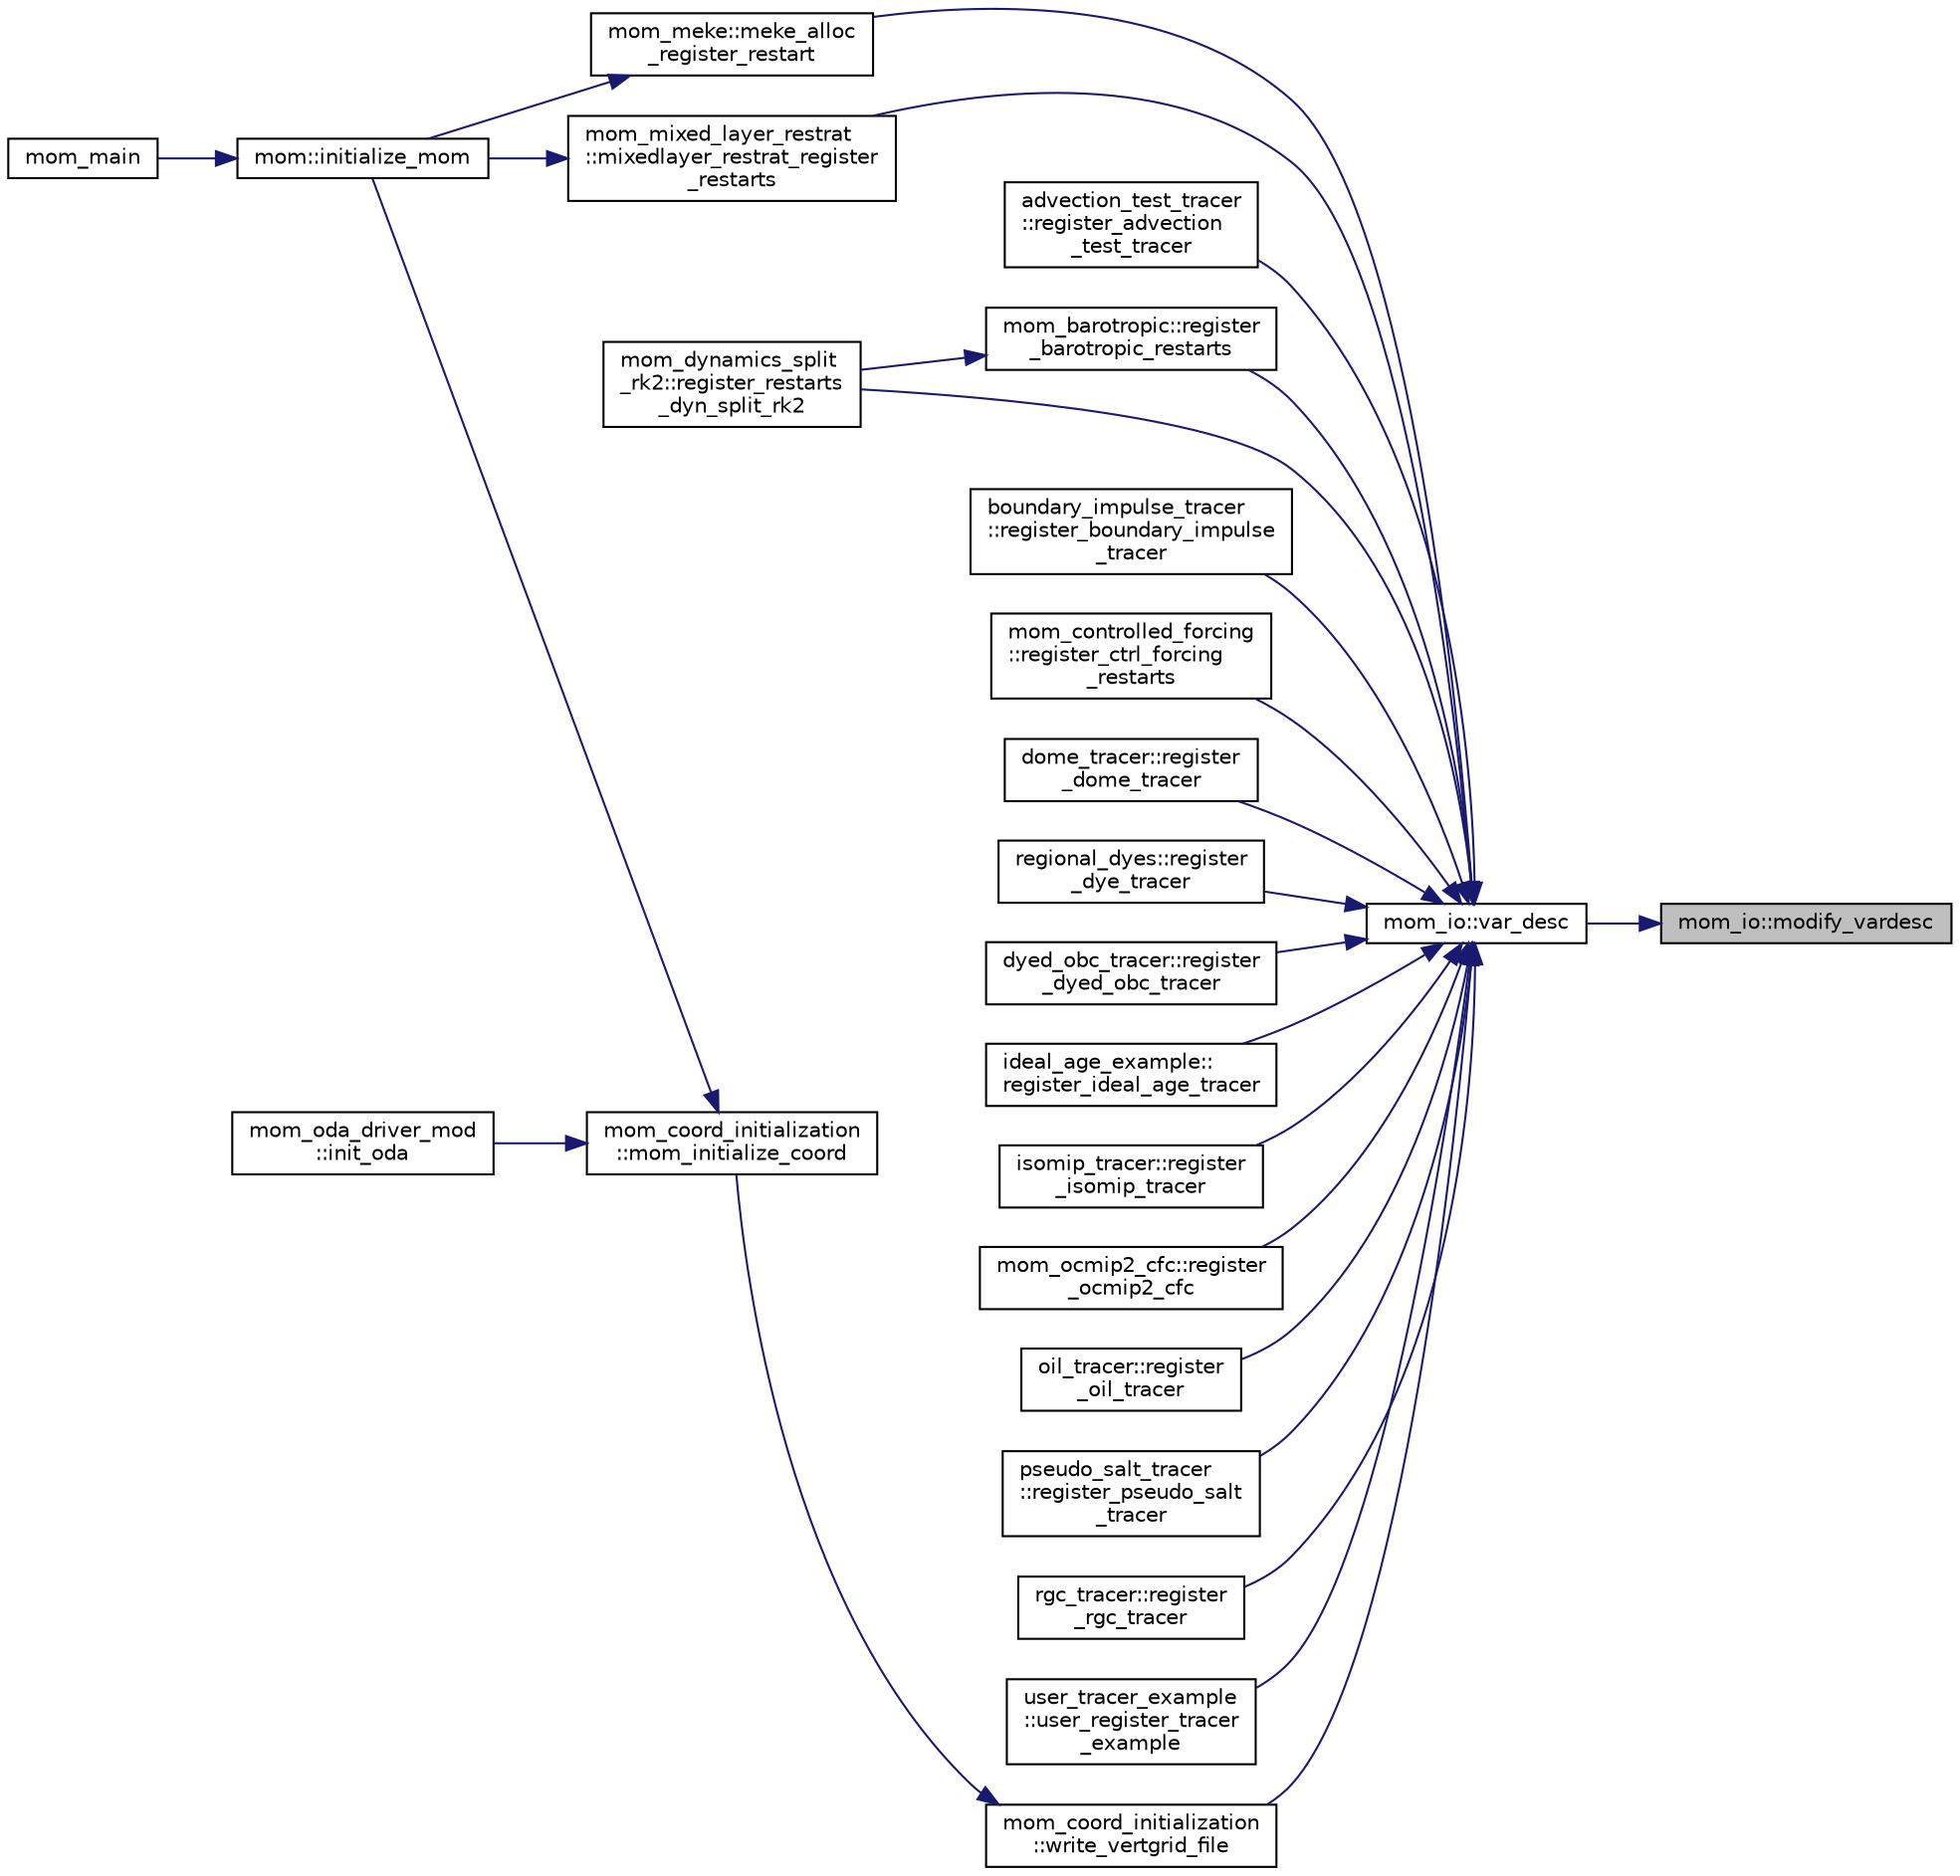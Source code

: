 digraph "mom_io::modify_vardesc"
{
 // INTERACTIVE_SVG=YES
 // LATEX_PDF_SIZE
  edge [fontname="Helvetica",fontsize="10",labelfontname="Helvetica",labelfontsize="10"];
  node [fontname="Helvetica",fontsize="10",shape=record];
  rankdir="RL";
  Node1 [label="mom_io::modify_vardesc",height=0.2,width=0.4,color="black", fillcolor="grey75", style="filled", fontcolor="black",tooltip="This routine modifies the named elements of a vardesc type. All arguments are optional,..."];
  Node1 -> Node2 [dir="back",color="midnightblue",fontsize="10",style="solid",fontname="Helvetica"];
  Node2 [label="mom_io::var_desc",height=0.2,width=0.4,color="black", fillcolor="white", style="filled",URL="$namespacemom__io.html#a09be50ad112d6bc134d06d82fcbe1fdc",tooltip="Returns a vardesc type whose elements have been filled with the provided fields. The argument name is..."];
  Node2 -> Node3 [dir="back",color="midnightblue",fontsize="10",style="solid",fontname="Helvetica"];
  Node3 [label="mom_meke::meke_alloc\l_register_restart",height=0.2,width=0.4,color="black", fillcolor="white", style="filled",URL="$namespacemom__meke.html#a1900316331157e48f1a6029bac63fbd0",tooltip="Allocates memory and register restart fields for the MOM_MEKE module."];
  Node3 -> Node4 [dir="back",color="midnightblue",fontsize="10",style="solid",fontname="Helvetica"];
  Node4 [label="mom::initialize_mom",height=0.2,width=0.4,color="black", fillcolor="white", style="filled",URL="$namespacemom.html#a96708b16215666edbfa5b46228f3a200",tooltip="Initialize MOM, including memory allocation, setting up parameters and diagnostics,..."];
  Node4 -> Node5 [dir="back",color="midnightblue",fontsize="10",style="solid",fontname="Helvetica"];
  Node5 [label="mom_main",height=0.2,width=0.4,color="black", fillcolor="white", style="filled",URL="$MOM__driver_8F90.html#a08fffeb2d8e8acbf9ed4609be6d258c6",tooltip=" "];
  Node2 -> Node6 [dir="back",color="midnightblue",fontsize="10",style="solid",fontname="Helvetica"];
  Node6 [label="mom_mixed_layer_restrat\l::mixedlayer_restrat_register\l_restarts",height=0.2,width=0.4,color="black", fillcolor="white", style="filled",URL="$namespacemom__mixed__layer__restrat.html#aea597553dfa98cc7c972784f476ad3fc",tooltip="Allocate and register fields in the mixed layer restratification structure for restarts."];
  Node6 -> Node4 [dir="back",color="midnightblue",fontsize="10",style="solid",fontname="Helvetica"];
  Node2 -> Node7 [dir="back",color="midnightblue",fontsize="10",style="solid",fontname="Helvetica"];
  Node7 [label="advection_test_tracer\l::register_advection\l_test_tracer",height=0.2,width=0.4,color="black", fillcolor="white", style="filled",URL="$namespaceadvection__test__tracer.html#a6cc3e00a5d5cb9e31339c784eb966c91",tooltip="Register tracer fields and subroutines to be used with MOM."];
  Node2 -> Node8 [dir="back",color="midnightblue",fontsize="10",style="solid",fontname="Helvetica"];
  Node8 [label="mom_barotropic::register\l_barotropic_restarts",height=0.2,width=0.4,color="black", fillcolor="white", style="filled",URL="$namespacemom__barotropic.html#a28fa2e7600a471735c3b827ac08ed94b",tooltip="This subroutine is used to register any fields from MOM_barotropic.F90 that should be written to or r..."];
  Node8 -> Node9 [dir="back",color="midnightblue",fontsize="10",style="solid",fontname="Helvetica"];
  Node9 [label="mom_dynamics_split\l_rk2::register_restarts\l_dyn_split_rk2",height=0.2,width=0.4,color="black", fillcolor="white", style="filled",URL="$namespacemom__dynamics__split__rk2.html#a9f889b82fd5ed29a854da99d3c929366",tooltip="This subroutine sets up any auxiliary restart variables that are specific to the unsplit time steppin..."];
  Node2 -> Node10 [dir="back",color="midnightblue",fontsize="10",style="solid",fontname="Helvetica"];
  Node10 [label="boundary_impulse_tracer\l::register_boundary_impulse\l_tracer",height=0.2,width=0.4,color="black", fillcolor="white", style="filled",URL="$namespaceboundary__impulse__tracer.html#a8c333281de8a3f7a255a0da4187427ad",tooltip="Read in runtime options and add boundary impulse tracer to tracer registry."];
  Node2 -> Node11 [dir="back",color="midnightblue",fontsize="10",style="solid",fontname="Helvetica"];
  Node11 [label="mom_controlled_forcing\l::register_ctrl_forcing\l_restarts",height=0.2,width=0.4,color="black", fillcolor="white", style="filled",URL="$namespacemom__controlled__forcing.html#a8bfffde62f6a555439eba94884a1fc2e",tooltip="This subroutine is used to allocate and register any fields in this module that should be written to ..."];
  Node2 -> Node12 [dir="back",color="midnightblue",fontsize="10",style="solid",fontname="Helvetica"];
  Node12 [label="dome_tracer::register\l_dome_tracer",height=0.2,width=0.4,color="black", fillcolor="white", style="filled",URL="$namespacedome__tracer.html#a2a6918ef09b8674c6ad56f80dfc370ff",tooltip="Register tracer fields and subroutines to be used with MOM."];
  Node2 -> Node13 [dir="back",color="midnightblue",fontsize="10",style="solid",fontname="Helvetica"];
  Node13 [label="regional_dyes::register\l_dye_tracer",height=0.2,width=0.4,color="black", fillcolor="white", style="filled",URL="$namespaceregional__dyes.html#a50f9b2b06f258fc67ffabed45901bf76",tooltip="This subroutine is used to register tracer fields and subroutines to be used with MOM."];
  Node2 -> Node14 [dir="back",color="midnightblue",fontsize="10",style="solid",fontname="Helvetica"];
  Node14 [label="dyed_obc_tracer::register\l_dyed_obc_tracer",height=0.2,width=0.4,color="black", fillcolor="white", style="filled",URL="$namespacedyed__obc__tracer.html#a968aec7f642a4750d835b0d030c17fe5",tooltip="Register tracer fields and subroutines to be used with MOM."];
  Node2 -> Node15 [dir="back",color="midnightblue",fontsize="10",style="solid",fontname="Helvetica"];
  Node15 [label="ideal_age_example::\lregister_ideal_age_tracer",height=0.2,width=0.4,color="black", fillcolor="white", style="filled",URL="$namespaceideal__age__example.html#a58d550a02148b87b1d1ce979fcaf6c00",tooltip="Register the ideal age tracer fields to be used with MOM."];
  Node2 -> Node16 [dir="back",color="midnightblue",fontsize="10",style="solid",fontname="Helvetica"];
  Node16 [label="isomip_tracer::register\l_isomip_tracer",height=0.2,width=0.4,color="black", fillcolor="white", style="filled",URL="$namespaceisomip__tracer.html#a7d66fe5ba12076654324a7e7d8ab2e4f",tooltip="This subroutine is used to register tracer fields."];
  Node2 -> Node17 [dir="back",color="midnightblue",fontsize="10",style="solid",fontname="Helvetica"];
  Node17 [label="mom_ocmip2_cfc::register\l_ocmip2_cfc",height=0.2,width=0.4,color="black", fillcolor="white", style="filled",URL="$namespacemom__ocmip2__cfc.html#ac04494ce35222c8583a7ee7589e1cf13",tooltip="Register the OCMIP2 CFC tracers to be used with MOM and read the parameters that are used with this t..."];
  Node2 -> Node18 [dir="back",color="midnightblue",fontsize="10",style="solid",fontname="Helvetica"];
  Node18 [label="oil_tracer::register\l_oil_tracer",height=0.2,width=0.4,color="black", fillcolor="white", style="filled",URL="$namespaceoil__tracer.html#ae9bef348e3fea3af157e841a0c9f6aeb",tooltip="Register oil tracer fields and subroutines to be used with MOM."];
  Node2 -> Node19 [dir="back",color="midnightblue",fontsize="10",style="solid",fontname="Helvetica"];
  Node19 [label="pseudo_salt_tracer\l::register_pseudo_salt\l_tracer",height=0.2,width=0.4,color="black", fillcolor="white", style="filled",URL="$namespacepseudo__salt__tracer.html#a147eabcabc9a787c01310dd67a5bab08",tooltip="Register the pseudo-salt tracer with MOM6."];
  Node2 -> Node9 [dir="back",color="midnightblue",fontsize="10",style="solid",fontname="Helvetica"];
  Node2 -> Node20 [dir="back",color="midnightblue",fontsize="10",style="solid",fontname="Helvetica"];
  Node20 [label="rgc_tracer::register\l_rgc_tracer",height=0.2,width=0.4,color="black", fillcolor="white", style="filled",URL="$namespacergc__tracer.html#a39b5d56f4cb8c161dd9744e0c2b256de",tooltip="This subroutine is used to register tracer fields."];
  Node2 -> Node21 [dir="back",color="midnightblue",fontsize="10",style="solid",fontname="Helvetica"];
  Node21 [label="user_tracer_example\l::user_register_tracer\l_example",height=0.2,width=0.4,color="black", fillcolor="white", style="filled",URL="$namespaceuser__tracer__example.html#a71efc349b3fbeb6f4cb2155de1f8bbe5",tooltip="This subroutine is used to register tracer fields and subroutines to be used with MOM."];
  Node2 -> Node22 [dir="back",color="midnightblue",fontsize="10",style="solid",fontname="Helvetica"];
  Node22 [label="mom_coord_initialization\l::write_vertgrid_file",height=0.2,width=0.4,color="black", fillcolor="white", style="filled",URL="$namespacemom__coord__initialization.html#adcabf6100c5e5daa4919fa1e3f62c7a7",tooltip="Writes out a file containing any available data related to the vertical grid used by the MOM ocean mo..."];
  Node22 -> Node23 [dir="back",color="midnightblue",fontsize="10",style="solid",fontname="Helvetica"];
  Node23 [label="mom_coord_initialization\l::mom_initialize_coord",height=0.2,width=0.4,color="black", fillcolor="white", style="filled",URL="$namespacemom__coord__initialization.html#a08150041e51696069c49248793248c77",tooltip="MOM_initialize_coord sets up time-invariant quantities related to MOM6's vertical coordinate."];
  Node23 -> Node24 [dir="back",color="midnightblue",fontsize="10",style="solid",fontname="Helvetica"];
  Node24 [label="mom_oda_driver_mod\l::init_oda",height=0.2,width=0.4,color="black", fillcolor="white", style="filled",URL="$namespacemom__oda__driver__mod.html#aaaf67b8d0e0db3ba3dfe09e24d2b8b24",tooltip="initialize First_guess (prior) and Analysis grid information for all ensemble members"];
  Node23 -> Node4 [dir="back",color="midnightblue",fontsize="10",style="solid",fontname="Helvetica"];
}
